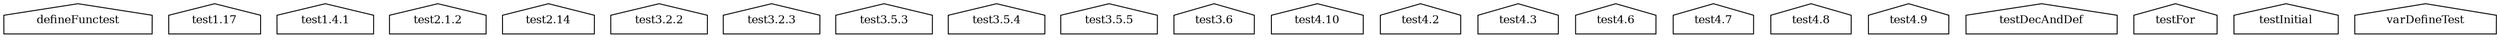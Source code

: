 digraph GG {
node [
  fontsize = "12"
];
    "node0" [ label="defineFunctest" shape="house"];
    "node1" [ label="test1.17" shape="house"];
    "node2" [ label="test1.4.1" shape="house"];
    "node3" [ label="test2.1.2" shape="house"];
    "node4" [ label="test2.14" shape="house"];
    "node15" [ label="test3.2.2" shape="house"];
    "node16" [ label="test3.2.3" shape="house"];
    "node17" [ label="test3.5.3" shape="house"];
    "node18" [ label="test3.5.4" shape="house"];
    "node19" [ label="test3.5.5" shape="house"];
    "node20" [ label="test3.6" shape="house"];
    "node5" [ label="test4.10" shape="house"];
    "node6" [ label="test4.2" shape="house"];
    "node7" [ label="test4.3" shape="house"];
    "node11" [ label="test4.6" shape="house"];
    "node8" [ label="test4.7" shape="house"];
    "node9" [ label="test4.8" shape="house"];
    "node10" [ label="test4.9" shape="house"];
    "node12" [ label="testDecAndDef" shape="house"];
    "node21" [ label="testFor" shape="house"];
    "node13" [ label="testInitial" shape="house"];
    "node14" [ label="varDefineTest" shape="house"];
}

